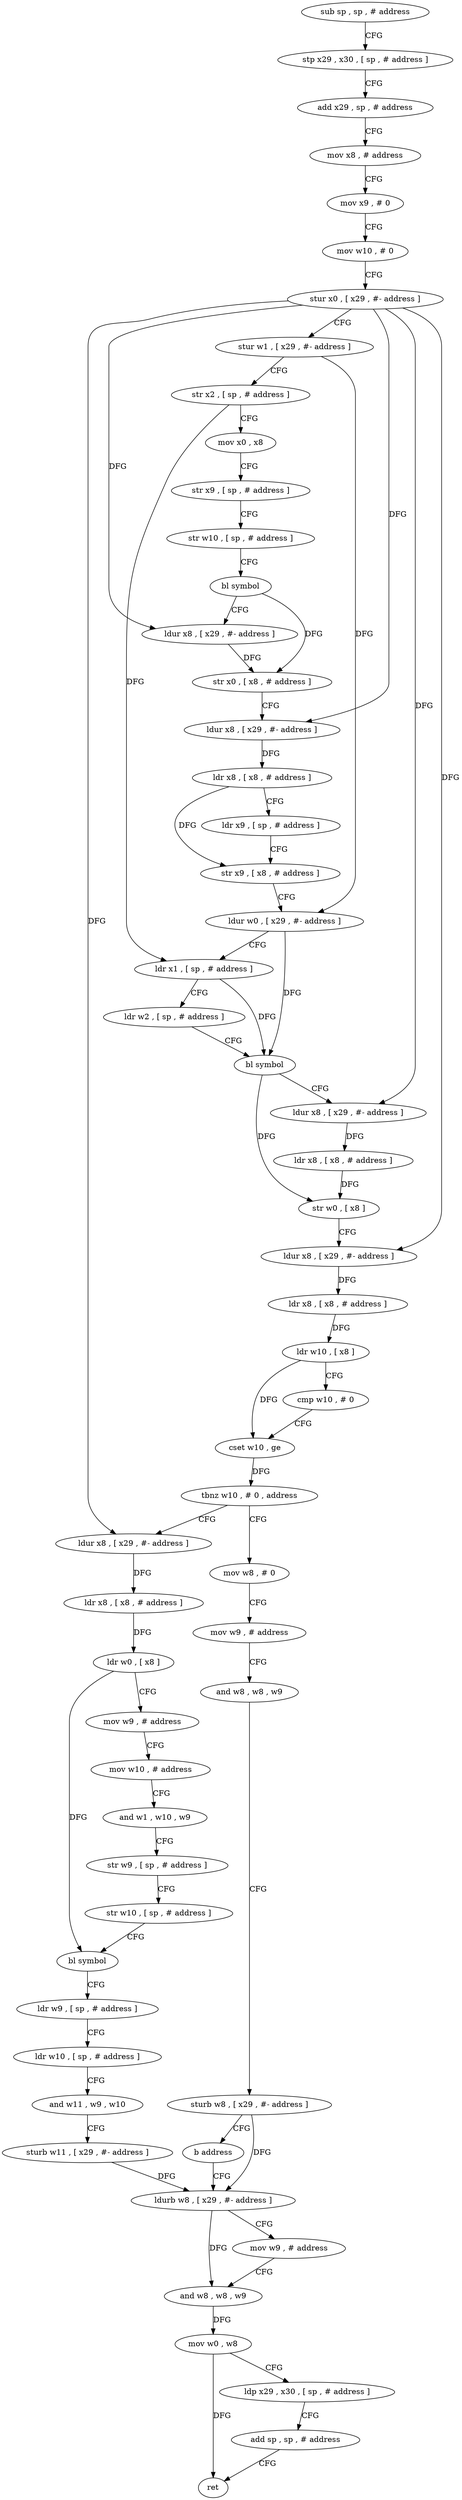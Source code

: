 digraph "func" {
"4229916" [label = "sub sp , sp , # address" ]
"4229920" [label = "stp x29 , x30 , [ sp , # address ]" ]
"4229924" [label = "add x29 , sp , # address" ]
"4229928" [label = "mov x8 , # address" ]
"4229932" [label = "mov x9 , # 0" ]
"4229936" [label = "mov w10 , # 0" ]
"4229940" [label = "stur x0 , [ x29 , #- address ]" ]
"4229944" [label = "stur w1 , [ x29 , #- address ]" ]
"4229948" [label = "str x2 , [ sp , # address ]" ]
"4229952" [label = "mov x0 , x8" ]
"4229956" [label = "str x9 , [ sp , # address ]" ]
"4229960" [label = "str w10 , [ sp , # address ]" ]
"4229964" [label = "bl symbol" ]
"4229968" [label = "ldur x8 , [ x29 , #- address ]" ]
"4229972" [label = "str x0 , [ x8 , # address ]" ]
"4229976" [label = "ldur x8 , [ x29 , #- address ]" ]
"4229980" [label = "ldr x8 , [ x8 , # address ]" ]
"4229984" [label = "ldr x9 , [ sp , # address ]" ]
"4229988" [label = "str x9 , [ x8 , # address ]" ]
"4229992" [label = "ldur w0 , [ x29 , #- address ]" ]
"4229996" [label = "ldr x1 , [ sp , # address ]" ]
"4230000" [label = "ldr w2 , [ sp , # address ]" ]
"4230004" [label = "bl symbol" ]
"4230008" [label = "ldur x8 , [ x29 , #- address ]" ]
"4230012" [label = "ldr x8 , [ x8 , # address ]" ]
"4230016" [label = "str w0 , [ x8 ]" ]
"4230020" [label = "ldur x8 , [ x29 , #- address ]" ]
"4230024" [label = "ldr x8 , [ x8 , # address ]" ]
"4230028" [label = "ldr w10 , [ x8 ]" ]
"4230032" [label = "cmp w10 , # 0" ]
"4230036" [label = "cset w10 , ge" ]
"4230040" [label = "tbnz w10 , # 0 , address" ]
"4230064" [label = "ldur x8 , [ x29 , #- address ]" ]
"4230044" [label = "mov w8 , # 0" ]
"4230068" [label = "ldr x8 , [ x8 , # address ]" ]
"4230072" [label = "ldr w0 , [ x8 ]" ]
"4230076" [label = "mov w9 , # address" ]
"4230080" [label = "mov w10 , # address" ]
"4230084" [label = "and w1 , w10 , w9" ]
"4230088" [label = "str w9 , [ sp , # address ]" ]
"4230092" [label = "str w10 , [ sp , # address ]" ]
"4230096" [label = "bl symbol" ]
"4230100" [label = "ldr w9 , [ sp , # address ]" ]
"4230104" [label = "ldr w10 , [ sp , # address ]" ]
"4230108" [label = "and w11 , w9 , w10" ]
"4230112" [label = "sturb w11 , [ x29 , #- address ]" ]
"4230116" [label = "ldurb w8 , [ x29 , #- address ]" ]
"4230048" [label = "mov w9 , # address" ]
"4230052" [label = "and w8 , w8 , w9" ]
"4230056" [label = "sturb w8 , [ x29 , #- address ]" ]
"4230060" [label = "b address" ]
"4230120" [label = "mov w9 , # address" ]
"4230124" [label = "and w8 , w8 , w9" ]
"4230128" [label = "mov w0 , w8" ]
"4230132" [label = "ldp x29 , x30 , [ sp , # address ]" ]
"4230136" [label = "add sp , sp , # address" ]
"4230140" [label = "ret" ]
"4229916" -> "4229920" [ label = "CFG" ]
"4229920" -> "4229924" [ label = "CFG" ]
"4229924" -> "4229928" [ label = "CFG" ]
"4229928" -> "4229932" [ label = "CFG" ]
"4229932" -> "4229936" [ label = "CFG" ]
"4229936" -> "4229940" [ label = "CFG" ]
"4229940" -> "4229944" [ label = "CFG" ]
"4229940" -> "4229968" [ label = "DFG" ]
"4229940" -> "4229976" [ label = "DFG" ]
"4229940" -> "4230008" [ label = "DFG" ]
"4229940" -> "4230020" [ label = "DFG" ]
"4229940" -> "4230064" [ label = "DFG" ]
"4229944" -> "4229948" [ label = "CFG" ]
"4229944" -> "4229992" [ label = "DFG" ]
"4229948" -> "4229952" [ label = "CFG" ]
"4229948" -> "4229996" [ label = "DFG" ]
"4229952" -> "4229956" [ label = "CFG" ]
"4229956" -> "4229960" [ label = "CFG" ]
"4229960" -> "4229964" [ label = "CFG" ]
"4229964" -> "4229968" [ label = "CFG" ]
"4229964" -> "4229972" [ label = "DFG" ]
"4229968" -> "4229972" [ label = "DFG" ]
"4229972" -> "4229976" [ label = "CFG" ]
"4229976" -> "4229980" [ label = "DFG" ]
"4229980" -> "4229984" [ label = "CFG" ]
"4229980" -> "4229988" [ label = "DFG" ]
"4229984" -> "4229988" [ label = "CFG" ]
"4229988" -> "4229992" [ label = "CFG" ]
"4229992" -> "4229996" [ label = "CFG" ]
"4229992" -> "4230004" [ label = "DFG" ]
"4229996" -> "4230000" [ label = "CFG" ]
"4229996" -> "4230004" [ label = "DFG" ]
"4230000" -> "4230004" [ label = "CFG" ]
"4230004" -> "4230008" [ label = "CFG" ]
"4230004" -> "4230016" [ label = "DFG" ]
"4230008" -> "4230012" [ label = "DFG" ]
"4230012" -> "4230016" [ label = "DFG" ]
"4230016" -> "4230020" [ label = "CFG" ]
"4230020" -> "4230024" [ label = "DFG" ]
"4230024" -> "4230028" [ label = "DFG" ]
"4230028" -> "4230032" [ label = "CFG" ]
"4230028" -> "4230036" [ label = "DFG" ]
"4230032" -> "4230036" [ label = "CFG" ]
"4230036" -> "4230040" [ label = "DFG" ]
"4230040" -> "4230064" [ label = "CFG" ]
"4230040" -> "4230044" [ label = "CFG" ]
"4230064" -> "4230068" [ label = "DFG" ]
"4230044" -> "4230048" [ label = "CFG" ]
"4230068" -> "4230072" [ label = "DFG" ]
"4230072" -> "4230076" [ label = "CFG" ]
"4230072" -> "4230096" [ label = "DFG" ]
"4230076" -> "4230080" [ label = "CFG" ]
"4230080" -> "4230084" [ label = "CFG" ]
"4230084" -> "4230088" [ label = "CFG" ]
"4230088" -> "4230092" [ label = "CFG" ]
"4230092" -> "4230096" [ label = "CFG" ]
"4230096" -> "4230100" [ label = "CFG" ]
"4230100" -> "4230104" [ label = "CFG" ]
"4230104" -> "4230108" [ label = "CFG" ]
"4230108" -> "4230112" [ label = "CFG" ]
"4230112" -> "4230116" [ label = "DFG" ]
"4230116" -> "4230120" [ label = "CFG" ]
"4230116" -> "4230124" [ label = "DFG" ]
"4230048" -> "4230052" [ label = "CFG" ]
"4230052" -> "4230056" [ label = "CFG" ]
"4230056" -> "4230060" [ label = "CFG" ]
"4230056" -> "4230116" [ label = "DFG" ]
"4230060" -> "4230116" [ label = "CFG" ]
"4230120" -> "4230124" [ label = "CFG" ]
"4230124" -> "4230128" [ label = "DFG" ]
"4230128" -> "4230132" [ label = "CFG" ]
"4230128" -> "4230140" [ label = "DFG" ]
"4230132" -> "4230136" [ label = "CFG" ]
"4230136" -> "4230140" [ label = "CFG" ]
}
